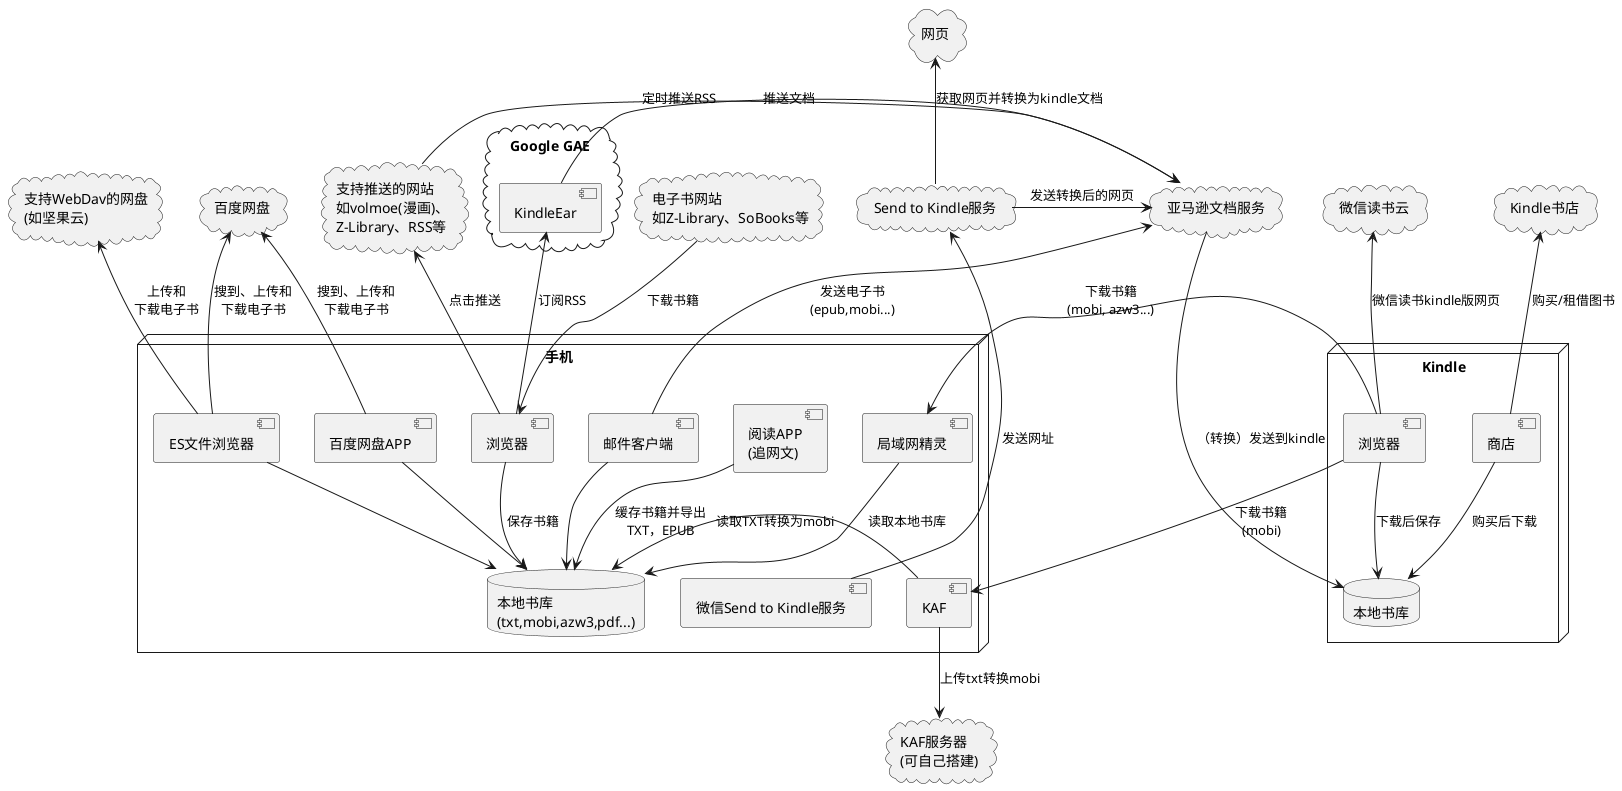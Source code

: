 @startuml kindle-overview

node Kindle as kindle {
    component 浏览器 as kbrow
    component 商店 as kshop
    database 本地书库 as kllib
    kshop --> kllib : 购买后下载
    kbrow --> kllib : 下载后保存
}

node 手机 as Phone {
    component 局域网精灵 as lgenius
    component 百度网盘APP as baiduclient
    component ES文件浏览器 as esfb
    component "阅读APP\n(追网文)" as openreader
    component KAF as kaf
    component 邮件客户端 as mailclient
    component "浏览器" as pbrow
    component "微信Send to Kindle服务" as s2k
    database "本地书库\n(txt,mobi,azw3,pdf...)" as pllib
    
    kbrow -> lgenius : 下载书籍\n(mobi, azw3...)
    lgenius --> pllib : 读取本地书库
    esfb --> pllib
    baiduclient --> pllib
    openreader --> pllib : 缓存书籍并导出\nTXT，EPUB
    kaf -> pllib : 读取TXT转换为mobi
    mailclient --> pllib
    lgenius -[hidden]> mailclient
    mailclient -[hidden]> esfb
    esfb -[hidden]> baiduclient
    lgenius -[hidden]-> kaf
    baiduclient -[hidden]r-> openreader
    pbrow -[hidden]-> s2k
    kbrow -> kaf : 下载书籍\n(mobi)
}

cloud 百度网盘 as baiducloud
baiduclient -u-> baiducloud : 搜到、上传和\n下载电子书
esfb -u-> baiducloud : 搜到、上传和\n下载电子书

cloud "支持WebDav的网盘\n(如坚果云)" as webdavcloud
esfb -u-> webdavcloud : 上传和\n下载电子书

cloud 微信读书云 as weread
kbrow -u-> weread : 微信读书kindle版网页

cloud "KAF服务器\n(可自己搭建)" as kafcloud
kaf --> kafcloud : 上传txt转换mobi

cloud "亚马逊文档服务" as adcloud
mailclient -u-> adcloud : 发送电子书\n(epub,mobi...)
adcloud --> kllib : （转换）发送到kindle

cloud "Kindle书店" as kshopcloud
kshop -u-> kshopcloud : 购买/租借图书

cloud "支持推送的网站\n如volmoe(漫画)、\nZ-Library、RSS等" as pushcloud
pbrow -u-> pushcloud : 点击推送
pushcloud -> adcloud : 推送文档

cloud "电子书网站\n如Z-Library、SoBooks等" as bookcloud
pbrow <-u- bookcloud : 下载书籍
pbrow --> pllib : 保存书籍

cloud "Send to Kindle服务" as s2kcloud
s2k -u-> s2kcloud : 发送网址

cloud "网页" as webpage
s2kcloud -u-> webpage : 获取网页并转换为kindle文档
s2kcloud -> adcloud : 发送转换后的网页

cloud "Google GAE" as gae {
    component KindleEar as kear
    kear -> adcloud : 定时推送RSS
    pbrow -u-> kear : 订阅RSS
}

@enduml